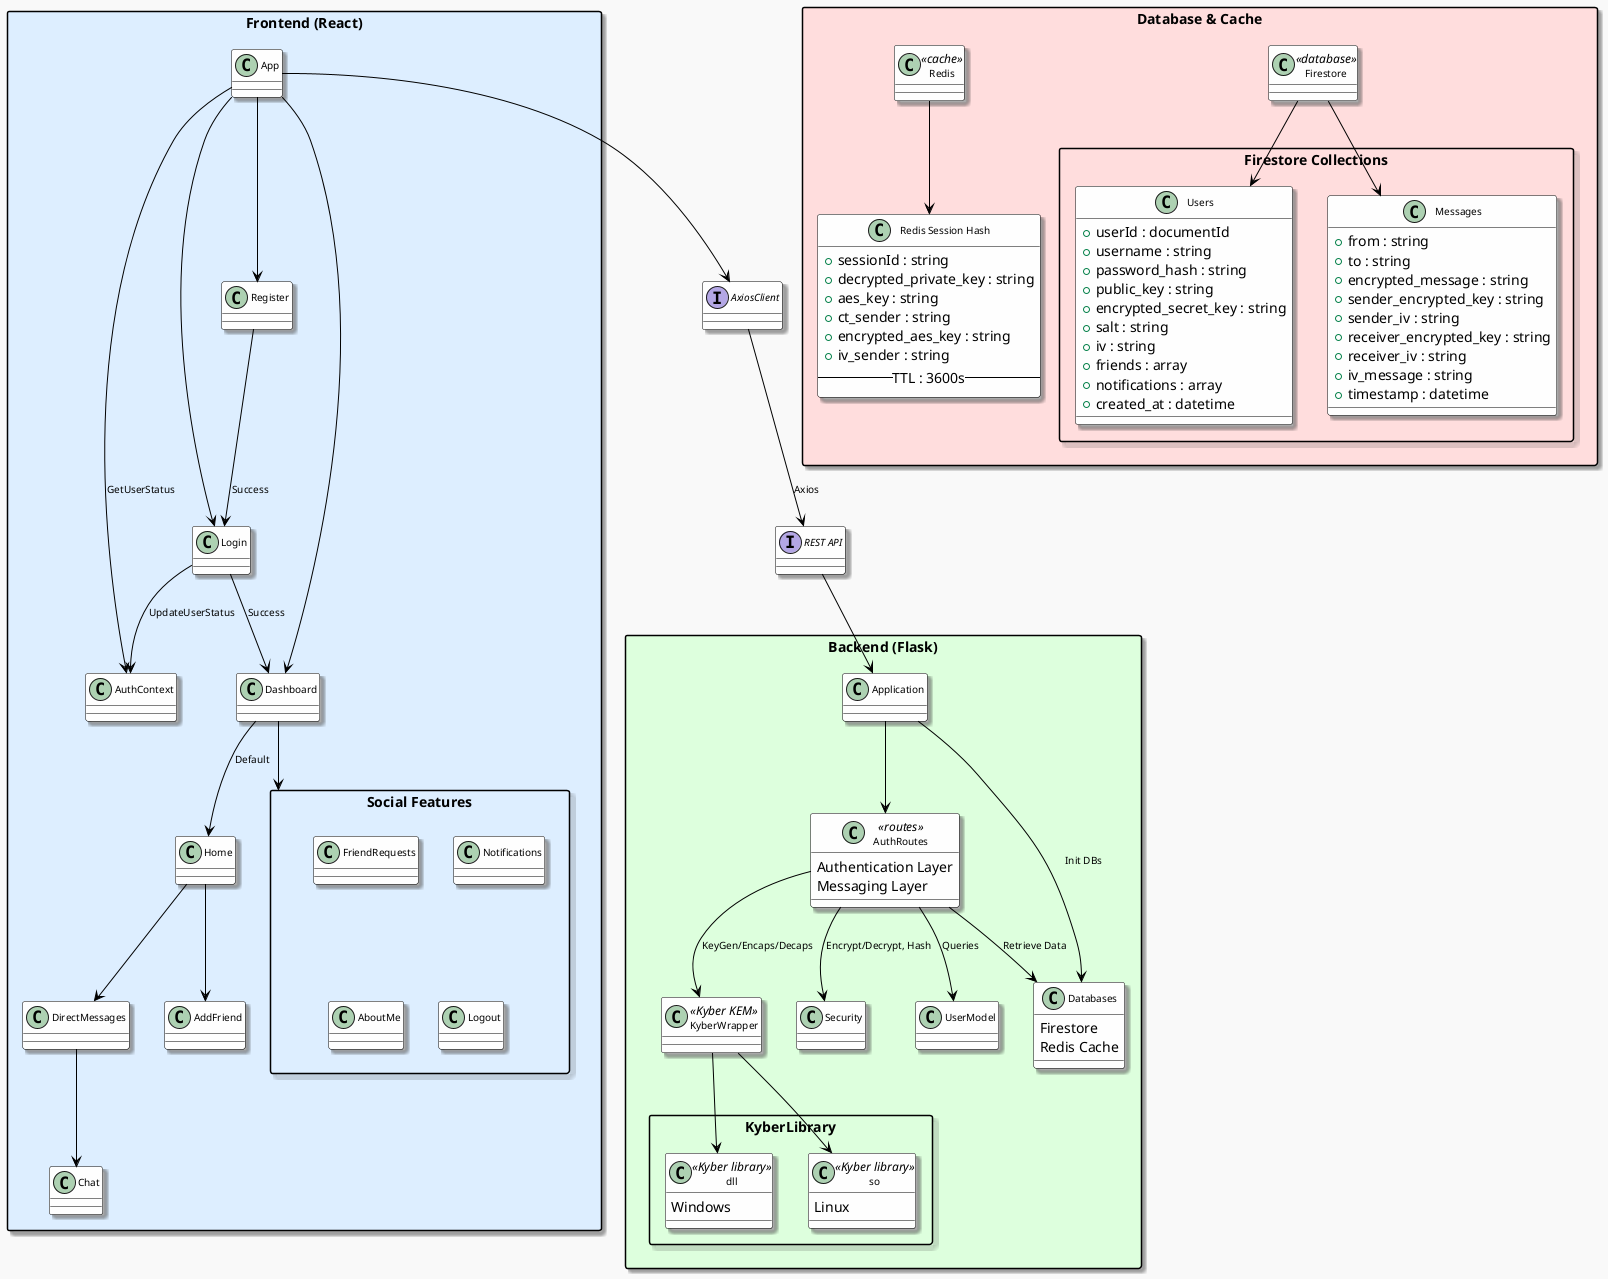 @startuml UunchaiCryptography

skinparam backgroundColor #f9f9f9
skinparam packageStyle rectangle
skinparam class {
  BorderColor Black
  ArrowColor Black
  BackgroundColor #fefefe
  Padding 8
  FontSize 10
}
skinparam packagePadding 10
skinparam ArrowFontSize 10
skinparam roundcorner 5
skinparam shadowing true

' Frontend
package "Frontend (React)" #ddeeff {
  class App
  class Login
  class Register
  class AuthContext
  class Dashboard
  class Home
  class DirectMessages
  class Chat
  class AddFriend

  package "Social Features" {
    class FriendRequests
    class Notifications
    class AboutMe
    class Logout
  }

  App --> Login
  App --> Register
  App --> AuthContext : GetUserStatus
  App --> Dashboard

  Register --> Login : Success
  Login --> AuthContext : UpdateUserStatus
  Login --> Dashboard : Success

  Dashboard --> Home : Default
  Dashboard --> "Social Features"

  Home --> DirectMessages
  Home --> AddFriend
  DirectMessages --> Chat
}

' Backend
package "Backend (Flask)" #ddffdd {
  class Application
  class AuthRoutes <<routes>>
  class KyberWrapper <<Kyber KEM>>
  class Security
  class UserModel
  class Databases {
    Firestore
    Redis Cache
  }
  class KyberLibrary.dll <<Kyber library>> {
    Windows
  }
  class KyberLibrary.so <<Kyber library>> {
    Linux
  }

  Application --> AuthRoutes
  Application --> Databases : Init DBs
  AuthRoutes --> UserModel : Queries
  AuthRoutes --> Security : Encrypt/Decrypt, Hash
  AuthRoutes --> Databases : Retrieve Data
  AuthRoutes --> KyberWrapper : KeyGen/Encaps/Decaps
  KyberWrapper --> KyberLibrary.dll
  KyberWrapper --> KyberLibrary.so

  AuthRoutes : Authentication Layer
  AuthRoutes : Messaging Layer
}

' Databasess 
package "Database & Cache" #ffdddd {
  class Firestore <<database>>
  class Redis <<cache>>

  package "Firestore Collections" {
    class Users {
      + userId : documentId
      + username : string
      + password_hash : string
      + public_key : string
      + encrypted_secret_key : string
      + salt : string
      + iv : string
      + friends : array
      + notifications : array
      + created_at : datetime
    }
    class Messages {
      + from : string
      + to : string
      + encrypted_message : string
      + sender_encrypted_key : string
      + sender_iv : string
      + receiver_encrypted_key : string
      + receiver_iv : string
      + iv_message : string
      + timestamp : datetime
    }
  }

  Firestore --> Users
  Firestore --> Messages

  class "Redis Session Hash" as RedisSession {
      + sessionId : string
      + decrypted_private_key : string
      + aes_key : string
      + ct_sender : string
      + encrypted_aes_key : string
      + iv_sender : string
      -- TTL : 3600s --
  }

  Redis --> RedisSession
}

' Middlewares type thingy 
interface "AxiosClient"
App --> "AxiosClient"

interface "REST API"
"AxiosClient" --> "REST API" : Axios
"REST API" --> Application

@enduml

